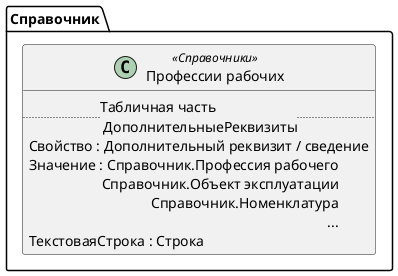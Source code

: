 ﻿@startuml ПрофессииРабочих
'!include templates.wsd
'..\include templates.wsd
class Справочник.ПрофессииРабочих as "Профессии рабочих" <<Справочники>>
{
..Табличная часть \n ДополнительныеРеквизиты..
Свойство : Дополнительный реквизит / сведение
Значение : Справочник.Профессия рабочего\rСправочник.Объект эксплуатации\rСправочник.Номенклатура\r...
ТекстоваяСтрока : Строка
}
@enduml
